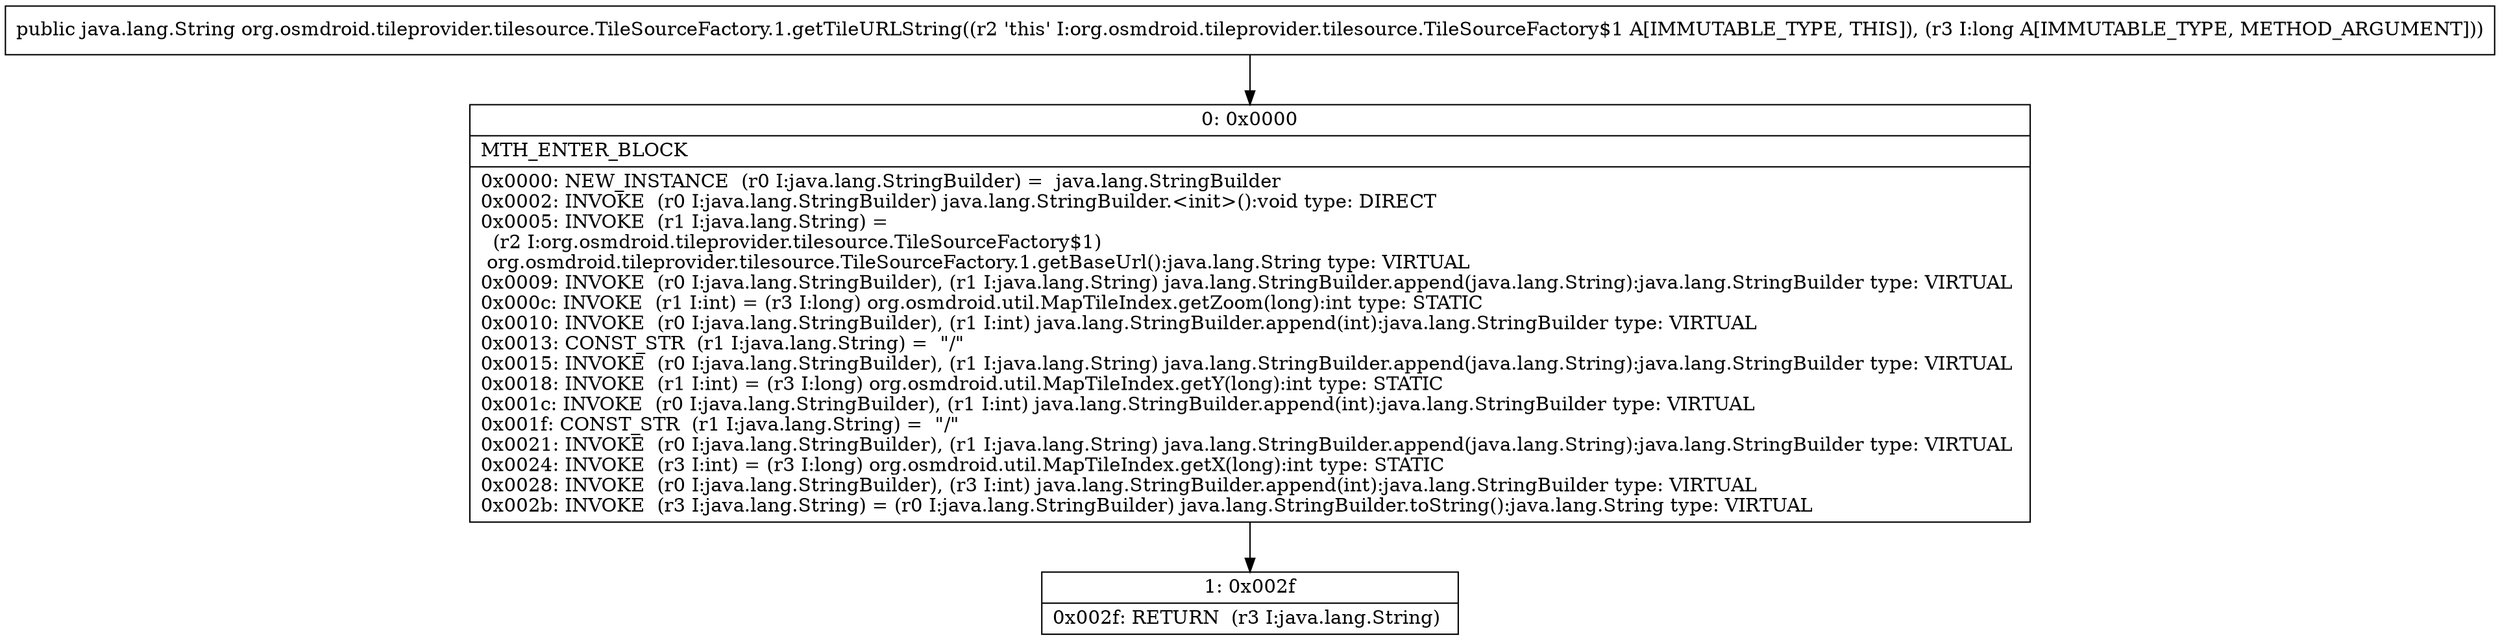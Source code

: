 digraph "CFG fororg.osmdroid.tileprovider.tilesource.TileSourceFactory.1.getTileURLString(J)Ljava\/lang\/String;" {
Node_0 [shape=record,label="{0\:\ 0x0000|MTH_ENTER_BLOCK\l|0x0000: NEW_INSTANCE  (r0 I:java.lang.StringBuilder) =  java.lang.StringBuilder \l0x0002: INVOKE  (r0 I:java.lang.StringBuilder) java.lang.StringBuilder.\<init\>():void type: DIRECT \l0x0005: INVOKE  (r1 I:java.lang.String) = \l  (r2 I:org.osmdroid.tileprovider.tilesource.TileSourceFactory$1)\l org.osmdroid.tileprovider.tilesource.TileSourceFactory.1.getBaseUrl():java.lang.String type: VIRTUAL \l0x0009: INVOKE  (r0 I:java.lang.StringBuilder), (r1 I:java.lang.String) java.lang.StringBuilder.append(java.lang.String):java.lang.StringBuilder type: VIRTUAL \l0x000c: INVOKE  (r1 I:int) = (r3 I:long) org.osmdroid.util.MapTileIndex.getZoom(long):int type: STATIC \l0x0010: INVOKE  (r0 I:java.lang.StringBuilder), (r1 I:int) java.lang.StringBuilder.append(int):java.lang.StringBuilder type: VIRTUAL \l0x0013: CONST_STR  (r1 I:java.lang.String) =  \"\/\" \l0x0015: INVOKE  (r0 I:java.lang.StringBuilder), (r1 I:java.lang.String) java.lang.StringBuilder.append(java.lang.String):java.lang.StringBuilder type: VIRTUAL \l0x0018: INVOKE  (r1 I:int) = (r3 I:long) org.osmdroid.util.MapTileIndex.getY(long):int type: STATIC \l0x001c: INVOKE  (r0 I:java.lang.StringBuilder), (r1 I:int) java.lang.StringBuilder.append(int):java.lang.StringBuilder type: VIRTUAL \l0x001f: CONST_STR  (r1 I:java.lang.String) =  \"\/\" \l0x0021: INVOKE  (r0 I:java.lang.StringBuilder), (r1 I:java.lang.String) java.lang.StringBuilder.append(java.lang.String):java.lang.StringBuilder type: VIRTUAL \l0x0024: INVOKE  (r3 I:int) = (r3 I:long) org.osmdroid.util.MapTileIndex.getX(long):int type: STATIC \l0x0028: INVOKE  (r0 I:java.lang.StringBuilder), (r3 I:int) java.lang.StringBuilder.append(int):java.lang.StringBuilder type: VIRTUAL \l0x002b: INVOKE  (r3 I:java.lang.String) = (r0 I:java.lang.StringBuilder) java.lang.StringBuilder.toString():java.lang.String type: VIRTUAL \l}"];
Node_1 [shape=record,label="{1\:\ 0x002f|0x002f: RETURN  (r3 I:java.lang.String) \l}"];
MethodNode[shape=record,label="{public java.lang.String org.osmdroid.tileprovider.tilesource.TileSourceFactory.1.getTileURLString((r2 'this' I:org.osmdroid.tileprovider.tilesource.TileSourceFactory$1 A[IMMUTABLE_TYPE, THIS]), (r3 I:long A[IMMUTABLE_TYPE, METHOD_ARGUMENT])) }"];
MethodNode -> Node_0;
Node_0 -> Node_1;
}

